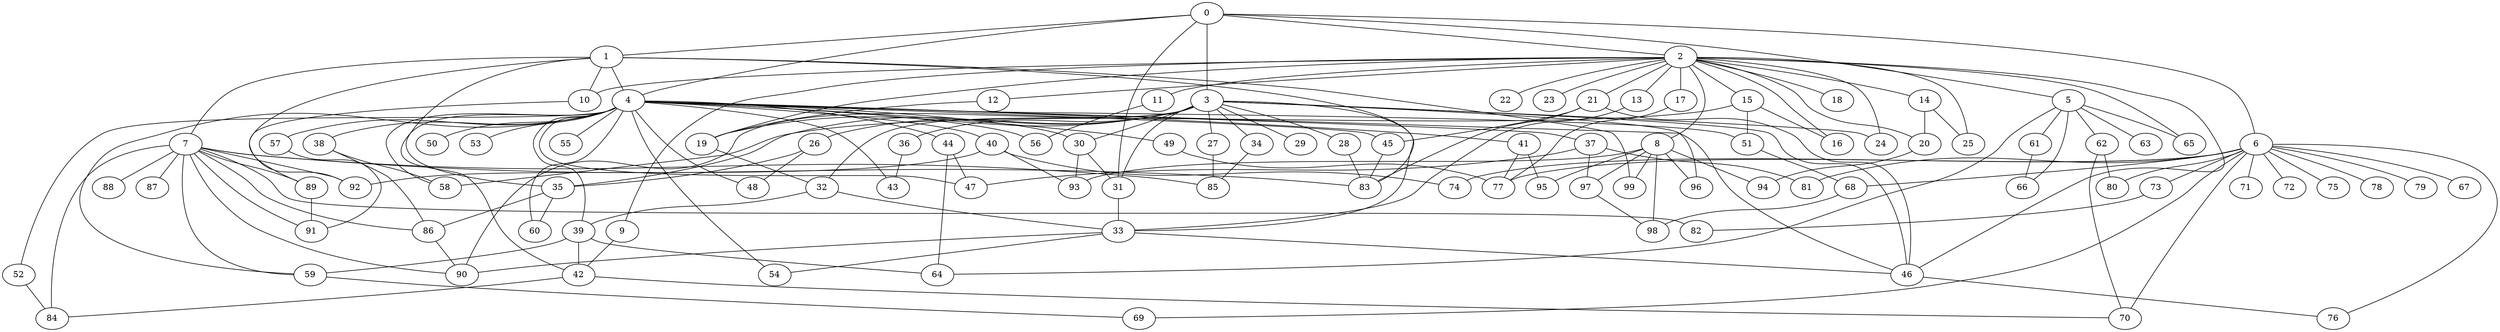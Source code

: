 
graph graphname {
    0 -- 1
0 -- 2
0 -- 3
0 -- 4
0 -- 5
0 -- 6
0 -- 31
1 -- 7
1 -- 4
1 -- 83
1 -- 99
1 -- 92
1 -- 35
1 -- 10
2 -- 8
2 -- 9
2 -- 10
2 -- 11
2 -- 12
2 -- 13
2 -- 14
2 -- 15
2 -- 16
2 -- 17
2 -- 18
2 -- 19
2 -- 20
2 -- 21
2 -- 22
2 -- 23
2 -- 24
2 -- 25
2 -- 46
2 -- 65
3 -- 32
3 -- 34
3 -- 35
3 -- 36
3 -- 33
3 -- 26
3 -- 27
3 -- 28
3 -- 29
3 -- 30
3 -- 31
3 -- 90
3 -- 96
3 -- 19
3 -- 24
3 -- 46
4 -- 37
4 -- 38
4 -- 39
4 -- 40
4 -- 41
4 -- 42
4 -- 43
4 -- 44
4 -- 45
4 -- 46
4 -- 47
4 -- 48
4 -- 49
4 -- 50
4 -- 51
4 -- 52
4 -- 53
4 -- 54
4 -- 55
4 -- 56
4 -- 57
4 -- 58
4 -- 59
4 -- 60
4 -- 30
5 -- 64
5 -- 66
5 -- 65
5 -- 61
5 -- 62
5 -- 63
6 -- 67
6 -- 68
6 -- 69
6 -- 70
6 -- 71
6 -- 72
6 -- 73
6 -- 74
6 -- 75
6 -- 76
6 -- 77
6 -- 78
6 -- 79
6 -- 80
6 -- 81
7 -- 82
7 -- 83
7 -- 84
7 -- 85
7 -- 86
7 -- 87
7 -- 88
7 -- 89
7 -- 90
7 -- 91
7 -- 92
7 -- 59
8 -- 96
8 -- 97
8 -- 99
8 -- 98
8 -- 93
8 -- 94
8 -- 95
9 -- 42
10 -- 89
11 -- 56
12 -- 19
13 -- 33
14 -- 20
14 -- 25
15 -- 58
15 -- 51
15 -- 16
17 -- 77
19 -- 32
20 -- 94
21 -- 45
21 -- 46
21 -- 83
26 -- 35
26 -- 48
27 -- 85
28 -- 83
30 -- 93
30 -- 31
31 -- 33
32 -- 39
32 -- 33
33 -- 54
33 -- 90
33 -- 46
34 -- 85
35 -- 86
35 -- 60
36 -- 43
37 -- 81
37 -- 97
37 -- 47
38 -- 58
38 -- 86
39 -- 59
39 -- 64
39 -- 42
40 -- 74
40 -- 93
40 -- 92
41 -- 77
41 -- 95
42 -- 84
42 -- 70
44 -- 64
44 -- 47
45 -- 83
46 -- 76
49 -- 77
51 -- 68
52 -- 84
57 -- 91
59 -- 69
61 -- 66
62 -- 80
62 -- 70
68 -- 98
73 -- 82
86 -- 90
89 -- 91
97 -- 98

}
